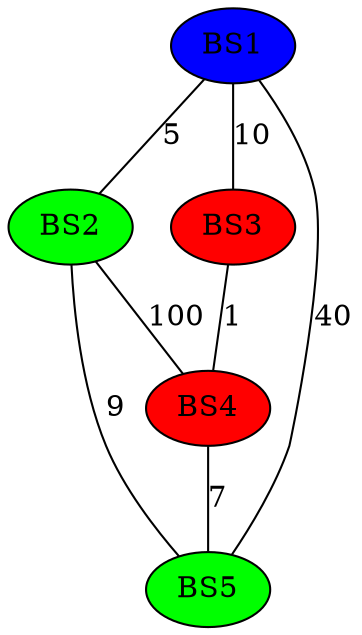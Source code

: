 graph crown {
	
	n1[label="BS1",style="filled", fillcolor="blue"];
	n2[label="BS2",style="filled", fillcolor="green"];
	n3[label="BS3",style="filled", fillcolor="red"];
	n4[label="BS4",style="filled", fillcolor="red"];
	n5[label="BS5",style="filled", fillcolor="green"];

	n1--n2[label="5"];
	n1--n3[label="10"];
	n1--n5[label="40"];
	n2--n4[label="100"];
	n2--n5[label="9"];
	n3--n4[label="1"];
	n4--n5[label="7"];
}
